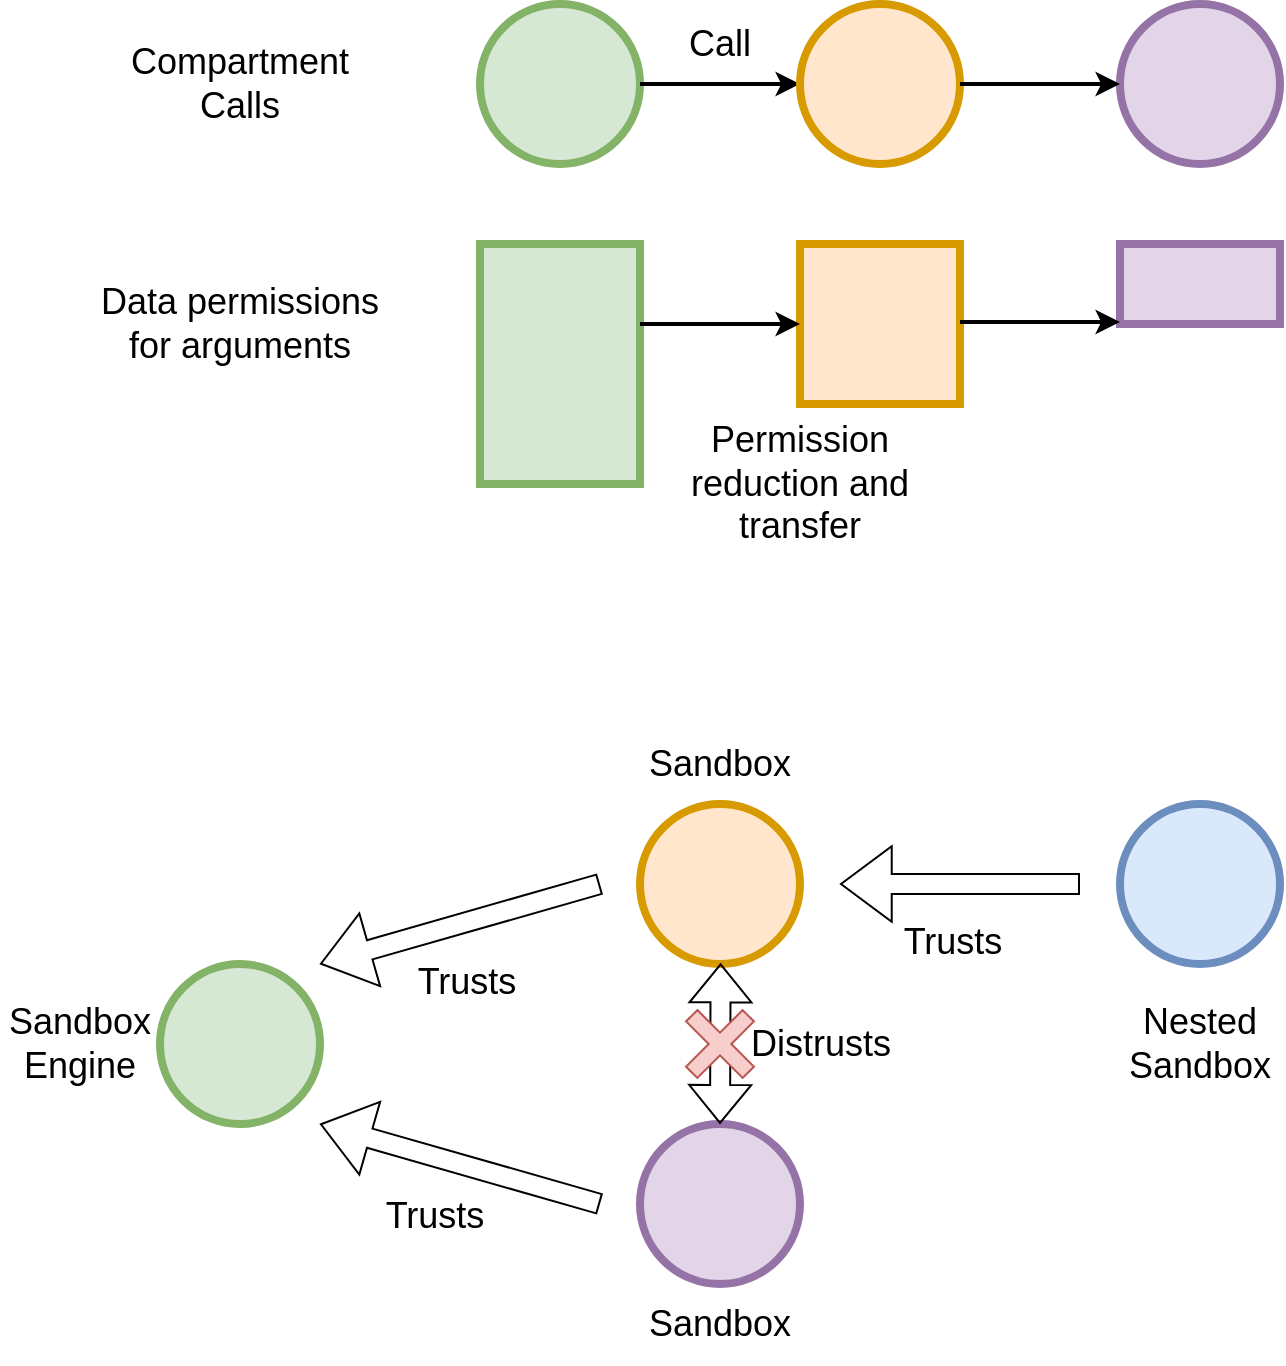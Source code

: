 <mxfile version="21.6.9" type="device">
  <diagram id="3T3k2djzxvKGKJiDUspe" name="Page-1">
    <mxGraphModel dx="1394" dy="793" grid="1" gridSize="10" guides="1" tooltips="1" connect="0" arrows="1" fold="1" page="1" pageScale="1" pageWidth="850" pageHeight="1100" math="0" shadow="0">
      <root>
        <mxCell id="0" />
        <mxCell id="1" parent="0" />
        <mxCell id="0y_FmM4RNKvWT69SuI2D-39" value="" style="group" vertex="1" connectable="0" parent="1">
          <mxGeometry x="40" y="160" width="600" height="280" as="geometry" />
        </mxCell>
        <mxCell id="UQibqdJCTZvLkwByiF-P-10" value="" style="group;fontSize=18;" parent="0y_FmM4RNKvWT69SuI2D-39" vertex="1" connectable="0">
          <mxGeometry x="200" width="80" height="80" as="geometry" />
        </mxCell>
        <mxCell id="UQibqdJCTZvLkwByiF-P-6" value="" style="ellipse;whiteSpace=wrap;html=1;strokeWidth=4;fillColor=#d5e8d4;strokeColor=#82b366;fontSize=18;" parent="UQibqdJCTZvLkwByiF-P-10" vertex="1">
          <mxGeometry width="80" height="80" as="geometry" />
        </mxCell>
        <mxCell id="UQibqdJCTZvLkwByiF-P-4" value="" style="shape=image;html=1;verticalAlign=top;verticalLabelPosition=bottom;labelBackgroundColor=#ffffff;imageAspect=0;aspect=fixed;image=https://cdn1.iconfinder.com/data/icons/ionicons-fill-vol-2/512/person-128.png;fontColor=#FF99FF;fontSize=18;" parent="UQibqdJCTZvLkwByiF-P-10" vertex="1">
          <mxGeometry x="10" y="10" width="60" height="60" as="geometry" />
        </mxCell>
        <mxCell id="UQibqdJCTZvLkwByiF-P-14" style="edgeStyle=orthogonalEdgeStyle;rounded=0;orthogonalLoop=1;jettySize=auto;html=1;exitX=1;exitY=0.5;exitDx=0;exitDy=0;entryX=0;entryY=0.5;entryDx=0;entryDy=0;fontColor=#FF99FF;fontSize=18;strokeWidth=2;" parent="0y_FmM4RNKvWT69SuI2D-39" source="UQibqdJCTZvLkwByiF-P-6" target="UQibqdJCTZvLkwByiF-P-7" edge="1">
          <mxGeometry relative="1" as="geometry" />
        </mxCell>
        <mxCell id="UQibqdJCTZvLkwByiF-P-16" value="" style="group;fontSize=18;" parent="0y_FmM4RNKvWT69SuI2D-39" vertex="1" connectable="0">
          <mxGeometry x="520" width="80" height="80" as="geometry" />
        </mxCell>
        <mxCell id="UQibqdJCTZvLkwByiF-P-12" value="" style="ellipse;whiteSpace=wrap;html=1;strokeWidth=4;fillColor=#e1d5e7;strokeColor=#9673a6;container=0;fontSize=18;" parent="UQibqdJCTZvLkwByiF-P-16" vertex="1">
          <mxGeometry width="80" height="80" as="geometry" />
        </mxCell>
        <mxCell id="UQibqdJCTZvLkwByiF-P-13" value="" style="shape=image;html=1;verticalAlign=top;verticalLabelPosition=bottom;labelBackgroundColor=#ffffff;imageAspect=0;aspect=fixed;image=https://cdn1.iconfinder.com/data/icons/ionicons-fill-vol-2/512/person-128.png;fontColor=#FF99FF;container=0;fontSize=18;" parent="UQibqdJCTZvLkwByiF-P-16" vertex="1">
          <mxGeometry x="10" y="10" width="60" height="60" as="geometry" />
        </mxCell>
        <mxCell id="UQibqdJCTZvLkwByiF-P-17" value="" style="group;fontSize=18;" parent="0y_FmM4RNKvWT69SuI2D-39" vertex="1" connectable="0">
          <mxGeometry x="360" width="80" height="80" as="geometry" />
        </mxCell>
        <mxCell id="UQibqdJCTZvLkwByiF-P-7" value="" style="ellipse;whiteSpace=wrap;html=1;strokeWidth=4;fillColor=#ffe6cc;strokeColor=#d79b00;fontSize=18;" parent="UQibqdJCTZvLkwByiF-P-17" vertex="1">
          <mxGeometry width="80" height="80" as="geometry" />
        </mxCell>
        <mxCell id="UQibqdJCTZvLkwByiF-P-8" value="" style="shape=image;html=1;verticalAlign=top;verticalLabelPosition=bottom;labelBackgroundColor=#ffffff;imageAspect=0;aspect=fixed;image=https://cdn1.iconfinder.com/data/icons/ionicons-fill-vol-2/512/person-128.png;fontColor=#FF99FF;fontSize=18;" parent="UQibqdJCTZvLkwByiF-P-17" vertex="1">
          <mxGeometry x="10" y="10" width="60" height="60" as="geometry" />
        </mxCell>
        <mxCell id="UQibqdJCTZvLkwByiF-P-15" style="edgeStyle=orthogonalEdgeStyle;rounded=0;orthogonalLoop=1;jettySize=auto;html=1;exitX=1;exitY=0.5;exitDx=0;exitDy=0;entryX=0;entryY=0.5;entryDx=0;entryDy=0;fontColor=#FF99FF;fontSize=18;strokeWidth=2;" parent="0y_FmM4RNKvWT69SuI2D-39" source="UQibqdJCTZvLkwByiF-P-7" target="UQibqdJCTZvLkwByiF-P-12" edge="1">
          <mxGeometry relative="1" as="geometry" />
        </mxCell>
        <mxCell id="UQibqdJCTZvLkwByiF-P-18" value="" style="rounded=0;whiteSpace=wrap;html=1;strokeWidth=4;fillColor=#d5e8d4;strokeColor=#82b366;fontSize=18;" parent="0y_FmM4RNKvWT69SuI2D-39" vertex="1">
          <mxGeometry x="200" y="120" width="80" height="120" as="geometry" />
        </mxCell>
        <mxCell id="UQibqdJCTZvLkwByiF-P-19" value="" style="rounded=0;whiteSpace=wrap;html=1;strokeWidth=4;fillColor=#ffe6cc;strokeColor=#d79b00;fontSize=18;" parent="0y_FmM4RNKvWT69SuI2D-39" vertex="1">
          <mxGeometry x="360" y="120" width="80" height="80" as="geometry" />
        </mxCell>
        <mxCell id="UQibqdJCTZvLkwByiF-P-20" value="" style="rounded=0;whiteSpace=wrap;html=1;strokeWidth=4;fillColor=#e1d5e7;strokeColor=#9673a6;fontSize=18;" parent="0y_FmM4RNKvWT69SuI2D-39" vertex="1">
          <mxGeometry x="520" y="120" width="80" height="40" as="geometry" />
        </mxCell>
        <mxCell id="UQibqdJCTZvLkwByiF-P-21" value="&lt;div&gt;Compartment&lt;/div&gt;Calls" style="text;html=1;strokeColor=none;fillColor=none;align=center;verticalAlign=middle;whiteSpace=wrap;rounded=0;strokeWidth=4;fontColor=#000000;rotation=0;fontSize=18;" parent="0y_FmM4RNKvWT69SuI2D-39" vertex="1">
          <mxGeometry width="160" height="80" as="geometry" />
        </mxCell>
        <mxCell id="UQibqdJCTZvLkwByiF-P-22" value="&lt;div&gt;Data permissions&lt;/div&gt;&lt;div&gt;for arguments&lt;br&gt;&lt;/div&gt;" style="text;html=1;strokeColor=none;fillColor=none;align=center;verticalAlign=middle;whiteSpace=wrap;rounded=0;strokeWidth=4;fontColor=#000000;rotation=0;fontSize=18;" parent="0y_FmM4RNKvWT69SuI2D-39" vertex="1">
          <mxGeometry y="120" width="160" height="80" as="geometry" />
        </mxCell>
        <mxCell id="UQibqdJCTZvLkwByiF-P-23" value="Call" style="text;html=1;strokeColor=none;fillColor=none;align=center;verticalAlign=middle;whiteSpace=wrap;rounded=0;strokeWidth=4;fontColor=#000000;rotation=0;fontSize=18;" parent="0y_FmM4RNKvWT69SuI2D-39" vertex="1">
          <mxGeometry x="280" width="80" height="40" as="geometry" />
        </mxCell>
        <mxCell id="UQibqdJCTZvLkwByiF-P-24" value="Permission reduction and transfer" style="text;html=1;strokeColor=none;fillColor=none;align=center;verticalAlign=middle;whiteSpace=wrap;rounded=0;strokeWidth=4;fontColor=#000000;rotation=0;fontSize=18;" parent="0y_FmM4RNKvWT69SuI2D-39" vertex="1">
          <mxGeometry x="280" y="200" width="160" height="80" as="geometry" />
        </mxCell>
        <mxCell id="UQibqdJCTZvLkwByiF-P-25" value="" style="endArrow=classic;html=1;rounded=0;strokeWidth=2;fontSize=18;fontColor=#000000;entryX=0;entryY=0.5;entryDx=0;entryDy=0;" parent="0y_FmM4RNKvWT69SuI2D-39" target="UQibqdJCTZvLkwByiF-P-19" edge="1">
          <mxGeometry width="50" height="50" relative="1" as="geometry">
            <mxPoint x="280" y="160" as="sourcePoint" />
            <mxPoint x="330" y="110" as="targetPoint" />
          </mxGeometry>
        </mxCell>
        <mxCell id="UQibqdJCTZvLkwByiF-P-26" value="" style="endArrow=classic;html=1;rounded=0;strokeWidth=2;fontSize=18;fontColor=#000000;entryX=0;entryY=0.5;entryDx=0;entryDy=0;" parent="0y_FmM4RNKvWT69SuI2D-39" edge="1">
          <mxGeometry width="50" height="50" relative="1" as="geometry">
            <mxPoint x="440" y="159" as="sourcePoint" />
            <mxPoint x="520" y="159" as="targetPoint" />
          </mxGeometry>
        </mxCell>
        <mxCell id="0y_FmM4RNKvWT69SuI2D-34" value="&lt;div&gt;Sandbox&lt;/div&gt;" style="text;html=1;strokeColor=none;fillColor=none;align=center;verticalAlign=middle;whiteSpace=wrap;rounded=0;fontSize=18;" vertex="1" parent="1">
          <mxGeometry x="320" y="520" width="80" height="40" as="geometry" />
        </mxCell>
        <mxCell id="0y_FmM4RNKvWT69SuI2D-11" value="" style="group;fontSize=18;" vertex="1" connectable="0" parent="1">
          <mxGeometry x="80" y="640" width="80" height="80" as="geometry" />
        </mxCell>
        <mxCell id="0y_FmM4RNKvWT69SuI2D-12" value="" style="ellipse;whiteSpace=wrap;html=1;strokeWidth=4;fillColor=#d5e8d4;strokeColor=#82b366;fontSize=18;" vertex="1" parent="0y_FmM4RNKvWT69SuI2D-11">
          <mxGeometry width="80" height="80" as="geometry" />
        </mxCell>
        <mxCell id="0y_FmM4RNKvWT69SuI2D-13" value="" style="shape=image;html=1;verticalAlign=top;verticalLabelPosition=bottom;labelBackgroundColor=#ffffff;imageAspect=0;aspect=fixed;image=https://cdn1.iconfinder.com/data/icons/ionicons-fill-vol-2/512/person-128.png;fontColor=#FF99FF;fontSize=18;" vertex="1" parent="0y_FmM4RNKvWT69SuI2D-11">
          <mxGeometry x="10" y="10" width="60" height="60" as="geometry" />
        </mxCell>
        <mxCell id="0y_FmM4RNKvWT69SuI2D-17" value="" style="group;fontSize=18;" vertex="1" connectable="0" parent="1">
          <mxGeometry x="320" y="720" width="80" height="80" as="geometry" />
        </mxCell>
        <mxCell id="0y_FmM4RNKvWT69SuI2D-18" value="" style="ellipse;whiteSpace=wrap;html=1;strokeWidth=4;fillColor=#e1d5e7;strokeColor=#9673a6;container=0;fontSize=18;" vertex="1" parent="0y_FmM4RNKvWT69SuI2D-17">
          <mxGeometry width="80" height="80" as="geometry" />
        </mxCell>
        <mxCell id="0y_FmM4RNKvWT69SuI2D-19" value="" style="shape=image;html=1;verticalAlign=top;verticalLabelPosition=bottom;labelBackgroundColor=#ffffff;imageAspect=0;aspect=fixed;image=https://cdn1.iconfinder.com/data/icons/ionicons-fill-vol-2/512/person-128.png;fontColor=#FF99FF;container=0;fontSize=18;" vertex="1" parent="0y_FmM4RNKvWT69SuI2D-17">
          <mxGeometry x="10" y="10" width="60" height="60" as="geometry" />
        </mxCell>
        <mxCell id="0y_FmM4RNKvWT69SuI2D-20" value="" style="group;fontSize=18;" vertex="1" connectable="0" parent="1">
          <mxGeometry x="560" y="560" width="80" height="80" as="geometry" />
        </mxCell>
        <mxCell id="0y_FmM4RNKvWT69SuI2D-21" value="" style="ellipse;whiteSpace=wrap;html=1;strokeWidth=4;fillColor=#dae8fc;strokeColor=#6c8ebf;container=0;fontSize=18;" vertex="1" parent="0y_FmM4RNKvWT69SuI2D-20">
          <mxGeometry width="80" height="80" as="geometry" />
        </mxCell>
        <mxCell id="0y_FmM4RNKvWT69SuI2D-22" value="" style="shape=image;html=1;verticalAlign=top;verticalLabelPosition=bottom;labelBackgroundColor=#ffffff;imageAspect=0;aspect=fixed;image=https://cdn1.iconfinder.com/data/icons/ionicons-fill-vol-2/512/person-128.png;fontColor=#FF99FF;container=0;fontSize=18;" vertex="1" parent="0y_FmM4RNKvWT69SuI2D-20">
          <mxGeometry x="10" y="10" width="60" height="60" as="geometry" />
        </mxCell>
        <mxCell id="0y_FmM4RNKvWT69SuI2D-30" value="&lt;font style=&quot;font-size: 18px;&quot;&gt;Trusts&lt;/font&gt;" style="shape=flexArrow;endArrow=classic;html=1;rounded=0;endWidth=26.857;endSize=8.12;" edge="1" parent="1">
          <mxGeometry x="0.071" y="29" width="50" height="50" relative="1" as="geometry">
            <mxPoint x="300" y="760" as="sourcePoint" />
            <mxPoint x="160" y="720" as="targetPoint" />
            <mxPoint as="offset" />
          </mxGeometry>
        </mxCell>
        <mxCell id="0y_FmM4RNKvWT69SuI2D-31" value="&lt;font style=&quot;font-size: 18px;&quot;&gt;Trusts&lt;/font&gt;" style="shape=flexArrow;endArrow=classic;html=1;rounded=0;endWidth=26.857;endSize=8.12;" edge="1" parent="1">
          <mxGeometry x="0.071" y="29" width="50" height="50" relative="1" as="geometry">
            <mxPoint x="540" y="600" as="sourcePoint" />
            <mxPoint x="420" y="600" as="targetPoint" />
            <mxPoint as="offset" />
          </mxGeometry>
        </mxCell>
        <mxCell id="0y_FmM4RNKvWT69SuI2D-32" value="&lt;font style=&quot;font-size: 18px;&quot;&gt;Trusts&lt;/font&gt;" style="shape=flexArrow;endArrow=classic;html=1;rounded=0;endWidth=26.857;endSize=8.12;" edge="1" parent="1">
          <mxGeometry x="0.071" y="29" width="50" height="50" relative="1" as="geometry">
            <mxPoint x="300" y="600" as="sourcePoint" />
            <mxPoint x="160" y="640" as="targetPoint" />
            <mxPoint as="offset" />
          </mxGeometry>
        </mxCell>
        <mxCell id="0y_FmM4RNKvWT69SuI2D-33" value="&lt;div&gt;Sandbox&lt;/div&gt;&lt;div&gt;Engine&lt;br&gt;&lt;/div&gt;" style="text;html=1;strokeColor=none;fillColor=none;align=center;verticalAlign=middle;whiteSpace=wrap;rounded=0;fontSize=18;" vertex="1" parent="1">
          <mxGeometry y="640" width="80" height="80" as="geometry" />
        </mxCell>
        <mxCell id="0y_FmM4RNKvWT69SuI2D-35" value="&lt;div&gt;Sandbox&lt;/div&gt;" style="text;html=1;strokeColor=none;fillColor=none;align=center;verticalAlign=middle;whiteSpace=wrap;rounded=0;fontSize=18;" vertex="1" parent="1">
          <mxGeometry x="320" y="800" width="80" height="40" as="geometry" />
        </mxCell>
        <mxCell id="0y_FmM4RNKvWT69SuI2D-36" value="Nested&lt;div&gt;Sandbox&lt;/div&gt;" style="text;html=1;strokeColor=none;fillColor=none;align=center;verticalAlign=middle;whiteSpace=wrap;rounded=0;fontSize=18;" vertex="1" parent="1">
          <mxGeometry x="560" y="640" width="80" height="80" as="geometry" />
        </mxCell>
        <mxCell id="0y_FmM4RNKvWT69SuI2D-15" value="" style="ellipse;whiteSpace=wrap;html=1;strokeWidth=4;fillColor=#ffe6cc;strokeColor=#d79b00;fontSize=18;" vertex="1" parent="1">
          <mxGeometry x="320" y="560" width="80" height="80" as="geometry" />
        </mxCell>
        <mxCell id="0y_FmM4RNKvWT69SuI2D-16" value="" style="shape=image;html=1;verticalAlign=top;verticalLabelPosition=bottom;labelBackgroundColor=#ffffff;imageAspect=0;aspect=fixed;image=https://cdn1.iconfinder.com/data/icons/ionicons-fill-vol-2/512/person-128.png;fontColor=#FF99FF;fontSize=18;" vertex="1" parent="1">
          <mxGeometry x="330" y="570" width="60" height="60" as="geometry" />
        </mxCell>
        <mxCell id="0y_FmM4RNKvWT69SuI2D-42" value="Distrusts" style="shape=flexArrow;endArrow=classic;startArrow=classic;html=1;rounded=0;entryX=0.504;entryY=0.996;entryDx=0;entryDy=0;entryPerimeter=0;fontSize=18;" edge="1" parent="1" target="0y_FmM4RNKvWT69SuI2D-15">
          <mxGeometry x="0.001" y="-50" width="100" height="100" relative="1" as="geometry">
            <mxPoint x="360" y="720" as="sourcePoint" />
            <mxPoint x="410" y="650" as="targetPoint" />
            <mxPoint as="offset" />
          </mxGeometry>
        </mxCell>
        <mxCell id="0y_FmM4RNKvWT69SuI2D-45" value="" style="shape=cross;whiteSpace=wrap;html=1;rotation=45;fillColor=#f8cecc;strokeColor=#b85450;" vertex="1" parent="1">
          <mxGeometry x="340" y="660" width="40" height="40" as="geometry" />
        </mxCell>
      </root>
    </mxGraphModel>
  </diagram>
</mxfile>
